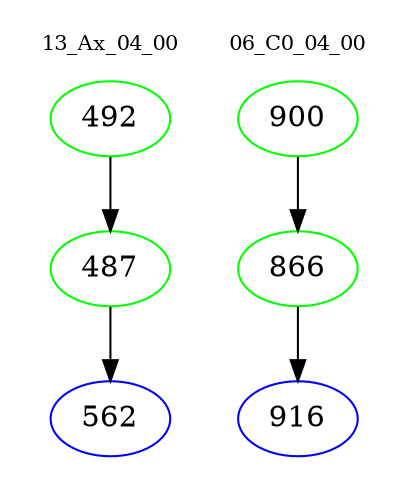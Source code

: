 digraph{
subgraph cluster_0 {
color = white
label = "13_Ax_04_00";
fontsize=10;
T0_492 [label="492", color="green"]
T0_492 -> T0_487 [color="black"]
T0_487 [label="487", color="green"]
T0_487 -> T0_562 [color="black"]
T0_562 [label="562", color="blue"]
}
subgraph cluster_1 {
color = white
label = "06_C0_04_00";
fontsize=10;
T1_900 [label="900", color="green"]
T1_900 -> T1_866 [color="black"]
T1_866 [label="866", color="green"]
T1_866 -> T1_916 [color="black"]
T1_916 [label="916", color="blue"]
}
}
